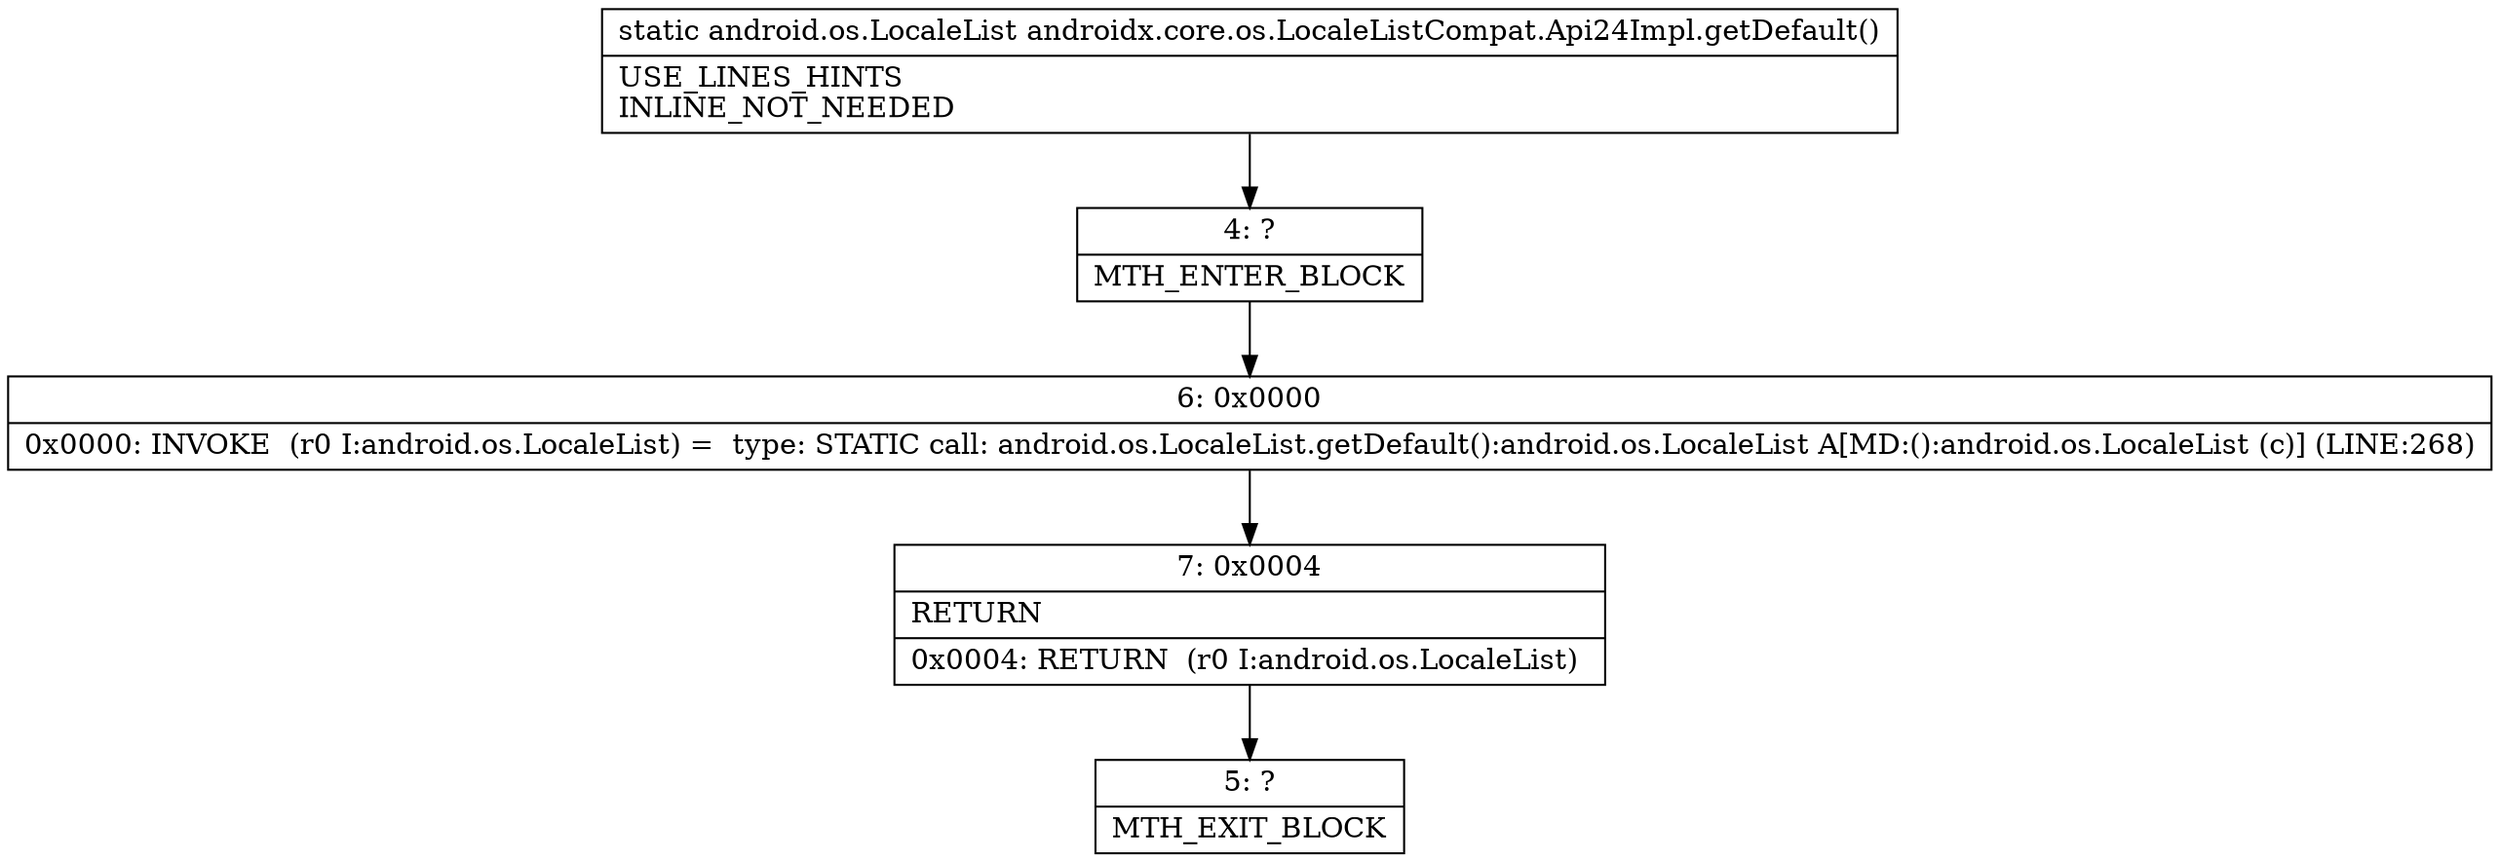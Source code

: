 digraph "CFG forandroidx.core.os.LocaleListCompat.Api24Impl.getDefault()Landroid\/os\/LocaleList;" {
Node_4 [shape=record,label="{4\:\ ?|MTH_ENTER_BLOCK\l}"];
Node_6 [shape=record,label="{6\:\ 0x0000|0x0000: INVOKE  (r0 I:android.os.LocaleList) =  type: STATIC call: android.os.LocaleList.getDefault():android.os.LocaleList A[MD:():android.os.LocaleList (c)] (LINE:268)\l}"];
Node_7 [shape=record,label="{7\:\ 0x0004|RETURN\l|0x0004: RETURN  (r0 I:android.os.LocaleList) \l}"];
Node_5 [shape=record,label="{5\:\ ?|MTH_EXIT_BLOCK\l}"];
MethodNode[shape=record,label="{static android.os.LocaleList androidx.core.os.LocaleListCompat.Api24Impl.getDefault()  | USE_LINES_HINTS\lINLINE_NOT_NEEDED\l}"];
MethodNode -> Node_4;Node_4 -> Node_6;
Node_6 -> Node_7;
Node_7 -> Node_5;
}

